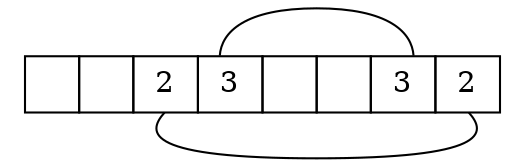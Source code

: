 graph title {
    node[shape=plaintext  colorscheme=accent8 ];
    1[
        label=< <TABLE CELLBORDER="1" BORDER="0" CELLSPACING="0" CELLPADDING="5">
            <tr>
                <td PORT="">   </td>
                <td PORT="">   </td>
                <td PORT="21"> 2 </td>
                <td PORT="31"> 3 </td>
                <td PORT="">   </td>
                <td PORT="">   </td>
                <td PORT="32"> 3 </td>
                <td PORT="22"> 2 </td>
            </tr>
        </TABLE> >
    ]
    1:31--1:32;
    1:21:s--1:22:s;
}
